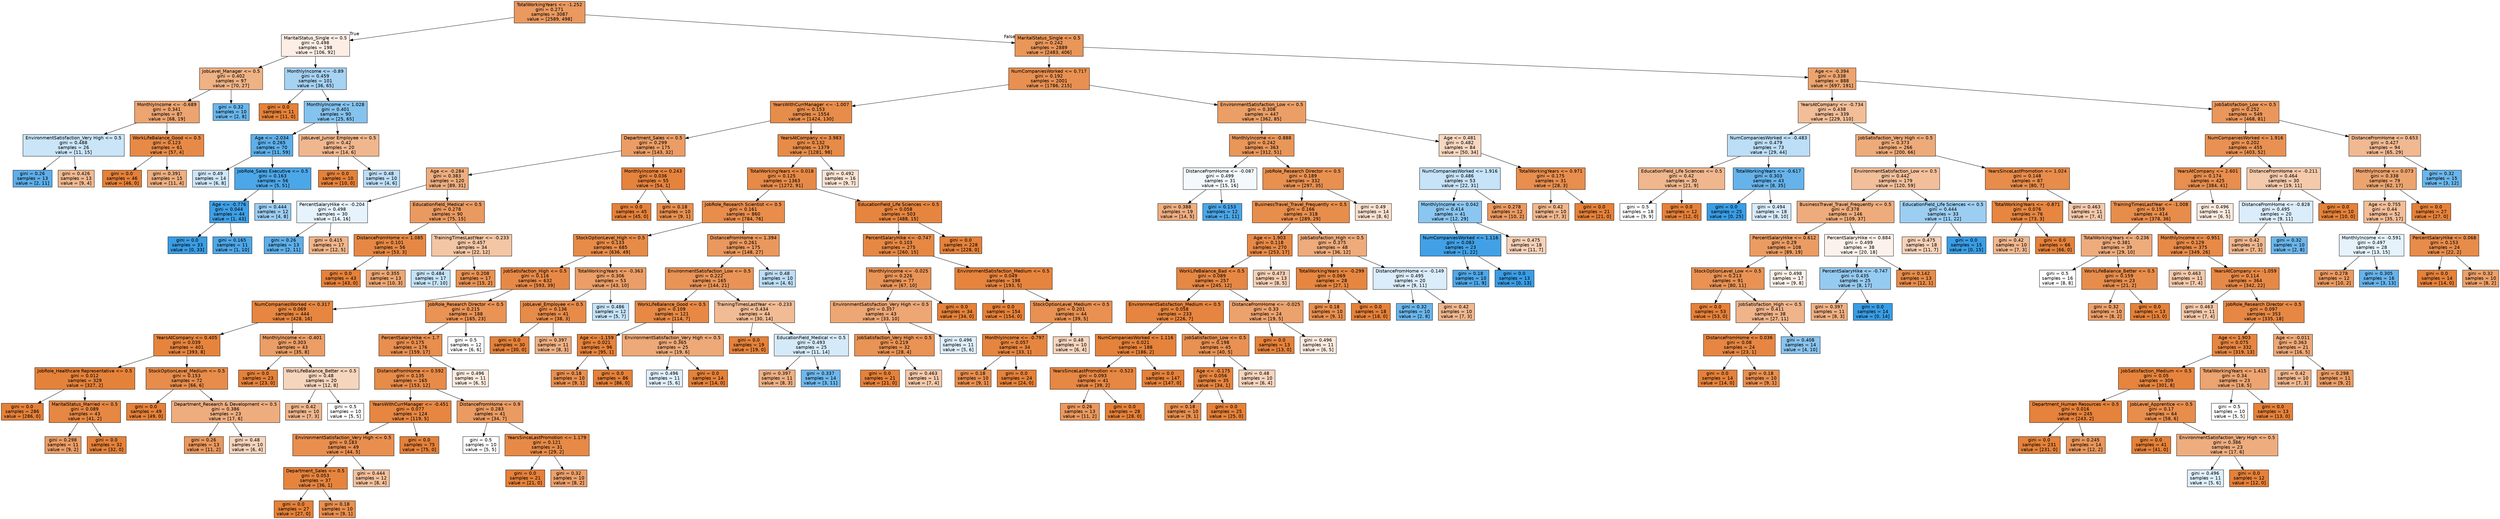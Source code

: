 digraph Tree {
node [shape=box, style="filled", color="black", fontname="helvetica"] ;
edge [fontname="helvetica"] ;
0 [label="TotalWorkingYears <= -1.252\ngini = 0.271\nsamples = 3087\nvalue = [2589, 498]", fillcolor="#ea995f"] ;
1 [label="MaritalStatus_Single <= 0.5\ngini = 0.498\nsamples = 198\nvalue = [106, 92]", fillcolor="#fceee5"] ;
0 -> 1 [labeldistance=2.5, labelangle=45, headlabel="True"] ;
2 [label="JobLevel_Manager <= 0.5\ngini = 0.402\nsamples = 97\nvalue = [70, 27]", fillcolor="#efb285"] ;
1 -> 2 ;
3 [label="MonthlyIncome <= -0.689\ngini = 0.341\nsamples = 87\nvalue = [68, 19]", fillcolor="#eca470"] ;
2 -> 3 ;
4 [label="EnvironmentSatisfaction_Very High <= 0.5\ngini = 0.488\nsamples = 26\nvalue = [11, 15]", fillcolor="#cae5f8"] ;
3 -> 4 ;
5 [label="gini = 0.26\nsamples = 13\nvalue = [2, 11]", fillcolor="#5dafea"] ;
4 -> 5 ;
6 [label="gini = 0.426\nsamples = 13\nvalue = [9, 4]", fillcolor="#f1b991"] ;
4 -> 6 ;
7 [label="WorkLifeBalance_Good <= 0.5\ngini = 0.123\nsamples = 61\nvalue = [57, 4]", fillcolor="#e78a47"] ;
3 -> 7 ;
8 [label="gini = 0.0\nsamples = 46\nvalue = [46, 0]", fillcolor="#e58139"] ;
7 -> 8 ;
9 [label="gini = 0.391\nsamples = 15\nvalue = [11, 4]", fillcolor="#eeaf81"] ;
7 -> 9 ;
10 [label="gini = 0.32\nsamples = 10\nvalue = [2, 8]", fillcolor="#6ab6ec"] ;
2 -> 10 ;
11 [label="MonthlyIncome <= -0.89\ngini = 0.459\nsamples = 101\nvalue = [36, 65]", fillcolor="#a7d3f3"] ;
1 -> 11 ;
12 [label="gini = 0.0\nsamples = 11\nvalue = [11, 0]", fillcolor="#e58139"] ;
11 -> 12 ;
13 [label="MonthlyIncome <= 1.028\ngini = 0.401\nsamples = 90\nvalue = [25, 65]", fillcolor="#85c3ef"] ;
11 -> 13 ;
14 [label="Age <= -2.034\ngini = 0.265\nsamples = 70\nvalue = [11, 59]", fillcolor="#5eafea"] ;
13 -> 14 ;
15 [label="gini = 0.49\nsamples = 14\nvalue = [6, 8]", fillcolor="#cee6f8"] ;
14 -> 15 ;
16 [label="JobRole_Sales Executive <= 0.5\ngini = 0.163\nsamples = 56\nvalue = [5, 51]", fillcolor="#4ca7e8"] ;
14 -> 16 ;
17 [label="Age <= -0.776\ngini = 0.044\nsamples = 44\nvalue = [1, 43]", fillcolor="#3e9fe6"] ;
16 -> 17 ;
18 [label="gini = 0.0\nsamples = 33\nvalue = [0, 33]", fillcolor="#399de5"] ;
17 -> 18 ;
19 [label="gini = 0.165\nsamples = 11\nvalue = [1, 10]", fillcolor="#4da7e8"] ;
17 -> 19 ;
20 [label="gini = 0.444\nsamples = 12\nvalue = [4, 8]", fillcolor="#9ccef2"] ;
16 -> 20 ;
21 [label="JobLevel_Junior Employee <= 0.5\ngini = 0.42\nsamples = 20\nvalue = [14, 6]", fillcolor="#f0b78e"] ;
13 -> 21 ;
22 [label="gini = 0.0\nsamples = 10\nvalue = [10, 0]", fillcolor="#e58139"] ;
21 -> 22 ;
23 [label="gini = 0.48\nsamples = 10\nvalue = [4, 6]", fillcolor="#bddef6"] ;
21 -> 23 ;
24 [label="MaritalStatus_Single <= 0.5\ngini = 0.242\nsamples = 2889\nvalue = [2483, 406]", fillcolor="#e99659"] ;
0 -> 24 [labeldistance=2.5, labelangle=-45, headlabel="False"] ;
25 [label="NumCompaniesWorked <= 0.717\ngini = 0.192\nsamples = 2001\nvalue = [1786, 215]", fillcolor="#e89051"] ;
24 -> 25 ;
26 [label="YearsWithCurrManager <= -1.007\ngini = 0.153\nsamples = 1554\nvalue = [1424, 130]", fillcolor="#e78d4b"] ;
25 -> 26 ;
27 [label="Department_Sales <= 0.5\ngini = 0.299\nsamples = 175\nvalue = [143, 32]", fillcolor="#eb9d65"] ;
26 -> 27 ;
28 [label="Age <= -0.284\ngini = 0.383\nsamples = 120\nvalue = [89, 31]", fillcolor="#eead7e"] ;
27 -> 28 ;
29 [label="PercentSalaryHike <= -0.204\ngini = 0.498\nsamples = 30\nvalue = [14, 16]", fillcolor="#e6f3fc"] ;
28 -> 29 ;
30 [label="gini = 0.26\nsamples = 13\nvalue = [2, 11]", fillcolor="#5dafea"] ;
29 -> 30 ;
31 [label="gini = 0.415\nsamples = 17\nvalue = [12, 5]", fillcolor="#f0b58b"] ;
29 -> 31 ;
32 [label="EducationField_Medical <= 0.5\ngini = 0.278\nsamples = 90\nvalue = [75, 15]", fillcolor="#ea9a61"] ;
28 -> 32 ;
33 [label="DistanceFromHome <= 1.085\ngini = 0.101\nsamples = 56\nvalue = [53, 3]", fillcolor="#e68844"] ;
32 -> 33 ;
34 [label="gini = 0.0\nsamples = 43\nvalue = [43, 0]", fillcolor="#e58139"] ;
33 -> 34 ;
35 [label="gini = 0.355\nsamples = 13\nvalue = [10, 3]", fillcolor="#eda774"] ;
33 -> 35 ;
36 [label="TrainingTimesLastYear <= -0.233\ngini = 0.457\nsamples = 34\nvalue = [22, 12]", fillcolor="#f3c6a5"] ;
32 -> 36 ;
37 [label="gini = 0.484\nsamples = 17\nvalue = [7, 10]", fillcolor="#c4e2f7"] ;
36 -> 37 ;
38 [label="gini = 0.208\nsamples = 17\nvalue = [15, 2]", fillcolor="#e89253"] ;
36 -> 38 ;
39 [label="MonthlyIncome <= 0.243\ngini = 0.036\nsamples = 55\nvalue = [54, 1]", fillcolor="#e5833d"] ;
27 -> 39 ;
40 [label="gini = 0.0\nsamples = 45\nvalue = [45, 0]", fillcolor="#e58139"] ;
39 -> 40 ;
41 [label="gini = 0.18\nsamples = 10\nvalue = [9, 1]", fillcolor="#e88f4f"] ;
39 -> 41 ;
42 [label="YearsAtCompany <= 3.983\ngini = 0.132\nsamples = 1379\nvalue = [1281, 98]", fillcolor="#e78b48"] ;
26 -> 42 ;
43 [label="TotalWorkingYears <= 0.018\ngini = 0.125\nsamples = 1363\nvalue = [1272, 91]", fillcolor="#e78a47"] ;
42 -> 43 ;
44 [label="JobRole_Research Scientist <= 0.5\ngini = 0.161\nsamples = 860\nvalue = [784, 76]", fillcolor="#e88d4c"] ;
43 -> 44 ;
45 [label="StockOptionLevel_High <= 0.5\ngini = 0.133\nsamples = 685\nvalue = [636, 49]", fillcolor="#e78b48"] ;
44 -> 45 ;
46 [label="JobSatisfaction_High <= 0.5\ngini = 0.116\nsamples = 632\nvalue = [593, 39]", fillcolor="#e78946"] ;
45 -> 46 ;
47 [label="NumCompaniesWorked <= 0.317\ngini = 0.069\nsamples = 444\nvalue = [428, 16]", fillcolor="#e68640"] ;
46 -> 47 ;
48 [label="YearsAtCompany <= 0.405\ngini = 0.039\nsamples = 401\nvalue = [393, 8]", fillcolor="#e6843d"] ;
47 -> 48 ;
49 [label="JobRole_Healthcare Representative <= 0.5\ngini = 0.012\nsamples = 329\nvalue = [327, 2]", fillcolor="#e5823a"] ;
48 -> 49 ;
50 [label="gini = 0.0\nsamples = 286\nvalue = [286, 0]", fillcolor="#e58139"] ;
49 -> 50 ;
51 [label="MaritalStatus_Married <= 0.5\ngini = 0.089\nsamples = 43\nvalue = [41, 2]", fillcolor="#e68743"] ;
49 -> 51 ;
52 [label="gini = 0.298\nsamples = 11\nvalue = [9, 2]", fillcolor="#eb9d65"] ;
51 -> 52 ;
53 [label="gini = 0.0\nsamples = 32\nvalue = [32, 0]", fillcolor="#e58139"] ;
51 -> 53 ;
54 [label="StockOptionLevel_Medium <= 0.5\ngini = 0.153\nsamples = 72\nvalue = [66, 6]", fillcolor="#e78c4b"] ;
48 -> 54 ;
55 [label="gini = 0.0\nsamples = 49\nvalue = [49, 0]", fillcolor="#e58139"] ;
54 -> 55 ;
56 [label="Department_Research & Development <= 0.5\ngini = 0.386\nsamples = 23\nvalue = [17, 6]", fillcolor="#eead7f"] ;
54 -> 56 ;
57 [label="gini = 0.26\nsamples = 13\nvalue = [11, 2]", fillcolor="#ea985d"] ;
56 -> 57 ;
58 [label="gini = 0.48\nsamples = 10\nvalue = [6, 4]", fillcolor="#f6d5bd"] ;
56 -> 58 ;
59 [label="MonthlyIncome <= -0.401\ngini = 0.303\nsamples = 43\nvalue = [35, 8]", fillcolor="#eb9e66"] ;
47 -> 59 ;
60 [label="gini = 0.0\nsamples = 23\nvalue = [23, 0]", fillcolor="#e58139"] ;
59 -> 60 ;
61 [label="WorkLifeBalance_Better <= 0.5\ngini = 0.48\nsamples = 20\nvalue = [12, 8]", fillcolor="#f6d5bd"] ;
59 -> 61 ;
62 [label="gini = 0.42\nsamples = 10\nvalue = [7, 3]", fillcolor="#f0b78e"] ;
61 -> 62 ;
63 [label="gini = 0.5\nsamples = 10\nvalue = [5, 5]", fillcolor="#ffffff"] ;
61 -> 63 ;
64 [label="JobRole_Research Director <= 0.5\ngini = 0.215\nsamples = 188\nvalue = [165, 23]", fillcolor="#e99355"] ;
46 -> 64 ;
65 [label="PercentSalaryHike <= 1.7\ngini = 0.175\nsamples = 176\nvalue = [159, 17]", fillcolor="#e88e4e"] ;
64 -> 65 ;
66 [label="DistanceFromHome <= 0.592\ngini = 0.135\nsamples = 165\nvalue = [153, 12]", fillcolor="#e78b49"] ;
65 -> 66 ;
67 [label="YearsWithCurrManager <= -0.451\ngini = 0.077\nsamples = 124\nvalue = [119, 5]", fillcolor="#e68641"] ;
66 -> 67 ;
68 [label="EnvironmentSatisfaction_Very High <= 0.5\ngini = 0.183\nsamples = 49\nvalue = [44, 5]", fillcolor="#e88f50"] ;
67 -> 68 ;
69 [label="Department_Sales <= 0.5\ngini = 0.053\nsamples = 37\nvalue = [36, 1]", fillcolor="#e6843e"] ;
68 -> 69 ;
70 [label="gini = 0.0\nsamples = 27\nvalue = [27, 0]", fillcolor="#e58139"] ;
69 -> 70 ;
71 [label="gini = 0.18\nsamples = 10\nvalue = [9, 1]", fillcolor="#e88f4f"] ;
69 -> 71 ;
72 [label="gini = 0.444\nsamples = 12\nvalue = [8, 4]", fillcolor="#f2c09c"] ;
68 -> 72 ;
73 [label="gini = 0.0\nsamples = 75\nvalue = [75, 0]", fillcolor="#e58139"] ;
67 -> 73 ;
74 [label="DistanceFromHome <= 0.9\ngini = 0.283\nsamples = 41\nvalue = [34, 7]", fillcolor="#ea9b62"] ;
66 -> 74 ;
75 [label="gini = 0.5\nsamples = 10\nvalue = [5, 5]", fillcolor="#ffffff"] ;
74 -> 75 ;
76 [label="YearsSinceLastPromotion <= 1.179\ngini = 0.121\nsamples = 31\nvalue = [29, 2]", fillcolor="#e78a47"] ;
74 -> 76 ;
77 [label="gini = 0.0\nsamples = 21\nvalue = [21, 0]", fillcolor="#e58139"] ;
76 -> 77 ;
78 [label="gini = 0.32\nsamples = 10\nvalue = [8, 2]", fillcolor="#eca06a"] ;
76 -> 78 ;
79 [label="gini = 0.496\nsamples = 11\nvalue = [6, 5]", fillcolor="#fbeade"] ;
65 -> 79 ;
80 [label="gini = 0.5\nsamples = 12\nvalue = [6, 6]", fillcolor="#ffffff"] ;
64 -> 80 ;
81 [label="TotalWorkingYears <= -0.363\ngini = 0.306\nsamples = 53\nvalue = [43, 10]", fillcolor="#eb9e67"] ;
45 -> 81 ;
82 [label="JobLevel_Employee <= 0.5\ngini = 0.136\nsamples = 41\nvalue = [38, 3]", fillcolor="#e78b49"] ;
81 -> 82 ;
83 [label="gini = 0.0\nsamples = 30\nvalue = [30, 0]", fillcolor="#e58139"] ;
82 -> 83 ;
84 [label="gini = 0.397\nsamples = 11\nvalue = [8, 3]", fillcolor="#efb083"] ;
82 -> 84 ;
85 [label="gini = 0.486\nsamples = 12\nvalue = [5, 7]", fillcolor="#c6e3f8"] ;
81 -> 85 ;
86 [label="DistanceFromHome <= 1.394\ngini = 0.261\nsamples = 175\nvalue = [148, 27]", fillcolor="#ea985d"] ;
44 -> 86 ;
87 [label="EnvironmentSatisfaction_Low <= 0.5\ngini = 0.222\nsamples = 165\nvalue = [144, 21]", fillcolor="#e99356"] ;
86 -> 87 ;
88 [label="WorkLifeBalance_Good <= 0.5\ngini = 0.109\nsamples = 121\nvalue = [114, 7]", fillcolor="#e78945"] ;
87 -> 88 ;
89 [label="Age <= -1.159\ngini = 0.021\nsamples = 96\nvalue = [95, 1]", fillcolor="#e5823b"] ;
88 -> 89 ;
90 [label="gini = 0.18\nsamples = 10\nvalue = [9, 1]", fillcolor="#e88f4f"] ;
89 -> 90 ;
91 [label="gini = 0.0\nsamples = 86\nvalue = [86, 0]", fillcolor="#e58139"] ;
89 -> 91 ;
92 [label="EnvironmentSatisfaction_Very High <= 0.5\ngini = 0.365\nsamples = 25\nvalue = [19, 6]", fillcolor="#eda978"] ;
88 -> 92 ;
93 [label="gini = 0.496\nsamples = 11\nvalue = [5, 6]", fillcolor="#deeffb"] ;
92 -> 93 ;
94 [label="gini = 0.0\nsamples = 14\nvalue = [14, 0]", fillcolor="#e58139"] ;
92 -> 94 ;
95 [label="TrainingTimesLastYear <= -0.233\ngini = 0.434\nsamples = 44\nvalue = [30, 14]", fillcolor="#f1bc95"] ;
87 -> 95 ;
96 [label="gini = 0.0\nsamples = 19\nvalue = [19, 0]", fillcolor="#e58139"] ;
95 -> 96 ;
97 [label="EducationField_Medical <= 0.5\ngini = 0.493\nsamples = 25\nvalue = [11, 14]", fillcolor="#d5eaf9"] ;
95 -> 97 ;
98 [label="gini = 0.397\nsamples = 11\nvalue = [8, 3]", fillcolor="#efb083"] ;
97 -> 98 ;
99 [label="gini = 0.337\nsamples = 14\nvalue = [3, 11]", fillcolor="#6fb8ec"] ;
97 -> 99 ;
100 [label="gini = 0.48\nsamples = 10\nvalue = [4, 6]", fillcolor="#bddef6"] ;
86 -> 100 ;
101 [label="EducationField_Life Sciences <= 0.5\ngini = 0.058\nsamples = 503\nvalue = [488, 15]", fillcolor="#e6853f"] ;
43 -> 101 ;
102 [label="PercentSalaryHike <= -0.747\ngini = 0.103\nsamples = 275\nvalue = [260, 15]", fillcolor="#e68844"] ;
101 -> 102 ;
103 [label="MonthlyIncome <= -0.025\ngini = 0.226\nsamples = 77\nvalue = [67, 10]", fillcolor="#e99457"] ;
102 -> 103 ;
104 [label="EnvironmentSatisfaction_Very High <= 0.5\ngini = 0.357\nsamples = 43\nvalue = [33, 10]", fillcolor="#eda775"] ;
103 -> 104 ;
105 [label="JobSatisfaction_Very High <= 0.5\ngini = 0.219\nsamples = 32\nvalue = [28, 4]", fillcolor="#e99355"] ;
104 -> 105 ;
106 [label="gini = 0.0\nsamples = 21\nvalue = [21, 0]", fillcolor="#e58139"] ;
105 -> 106 ;
107 [label="gini = 0.463\nsamples = 11\nvalue = [7, 4]", fillcolor="#f4c9aa"] ;
105 -> 107 ;
108 [label="gini = 0.496\nsamples = 11\nvalue = [5, 6]", fillcolor="#deeffb"] ;
104 -> 108 ;
109 [label="gini = 0.0\nsamples = 34\nvalue = [34, 0]", fillcolor="#e58139"] ;
103 -> 109 ;
110 [label="EnvironmentSatisfaction_Medium <= 0.5\ngini = 0.049\nsamples = 198\nvalue = [193, 5]", fillcolor="#e6843e"] ;
102 -> 110 ;
111 [label="gini = 0.0\nsamples = 154\nvalue = [154, 0]", fillcolor="#e58139"] ;
110 -> 111 ;
112 [label="StockOptionLevel_Medium <= 0.5\ngini = 0.201\nsamples = 44\nvalue = [39, 5]", fillcolor="#e89152"] ;
110 -> 112 ;
113 [label="MonthlyIncome <= -0.797\ngini = 0.057\nsamples = 34\nvalue = [33, 1]", fillcolor="#e6853f"] ;
112 -> 113 ;
114 [label="gini = 0.18\nsamples = 10\nvalue = [9, 1]", fillcolor="#e88f4f"] ;
113 -> 114 ;
115 [label="gini = 0.0\nsamples = 24\nvalue = [24, 0]", fillcolor="#e58139"] ;
113 -> 115 ;
116 [label="gini = 0.48\nsamples = 10\nvalue = [6, 4]", fillcolor="#f6d5bd"] ;
112 -> 116 ;
117 [label="gini = 0.0\nsamples = 228\nvalue = [228, 0]", fillcolor="#e58139"] ;
101 -> 117 ;
118 [label="gini = 0.492\nsamples = 16\nvalue = [9, 7]", fillcolor="#f9e3d3"] ;
42 -> 118 ;
119 [label="EnvironmentSatisfaction_Low <= 0.5\ngini = 0.308\nsamples = 447\nvalue = [362, 85]", fillcolor="#eb9f67"] ;
25 -> 119 ;
120 [label="MonthlyIncome <= -0.888\ngini = 0.242\nsamples = 363\nvalue = [312, 51]", fillcolor="#e99659"] ;
119 -> 120 ;
121 [label="DistanceFromHome <= -0.087\ngini = 0.499\nsamples = 31\nvalue = [15, 16]", fillcolor="#f3f9fd"] ;
120 -> 121 ;
122 [label="gini = 0.388\nsamples = 19\nvalue = [14, 5]", fillcolor="#eeae80"] ;
121 -> 122 ;
123 [label="gini = 0.153\nsamples = 12\nvalue = [1, 11]", fillcolor="#4ba6e7"] ;
121 -> 123 ;
124 [label="JobRole_Research Director <= 0.5\ngini = 0.189\nsamples = 332\nvalue = [297, 35]", fillcolor="#e89050"] ;
120 -> 124 ;
125 [label="BusinessTravel_Travel_Frequently <= 0.5\ngini = 0.166\nsamples = 318\nvalue = [289, 29]", fillcolor="#e88e4d"] ;
124 -> 125 ;
126 [label="Age <= 1.903\ngini = 0.118\nsamples = 270\nvalue = [253, 17]", fillcolor="#e78946"] ;
125 -> 126 ;
127 [label="WorkLifeBalance_Bad <= 0.5\ngini = 0.089\nsamples = 257\nvalue = [245, 12]", fillcolor="#e68743"] ;
126 -> 127 ;
128 [label="EnvironmentSatisfaction_Medium <= 0.5\ngini = 0.058\nsamples = 233\nvalue = [226, 7]", fillcolor="#e6853f"] ;
127 -> 128 ;
129 [label="NumCompaniesWorked <= 1.116\ngini = 0.021\nsamples = 188\nvalue = [186, 2]", fillcolor="#e5823b"] ;
128 -> 129 ;
130 [label="YearsSinceLastPromotion <= -0.523\ngini = 0.093\nsamples = 41\nvalue = [39, 2]", fillcolor="#e68743"] ;
129 -> 130 ;
131 [label="gini = 0.26\nsamples = 13\nvalue = [11, 2]", fillcolor="#ea985d"] ;
130 -> 131 ;
132 [label="gini = 0.0\nsamples = 28\nvalue = [28, 0]", fillcolor="#e58139"] ;
130 -> 132 ;
133 [label="gini = 0.0\nsamples = 147\nvalue = [147, 0]", fillcolor="#e58139"] ;
129 -> 133 ;
134 [label="JobSatisfaction_Low <= 0.5\ngini = 0.198\nsamples = 45\nvalue = [40, 5]", fillcolor="#e89152"] ;
128 -> 134 ;
135 [label="Age <= -0.175\ngini = 0.056\nsamples = 35\nvalue = [34, 1]", fillcolor="#e6853f"] ;
134 -> 135 ;
136 [label="gini = 0.18\nsamples = 10\nvalue = [9, 1]", fillcolor="#e88f4f"] ;
135 -> 136 ;
137 [label="gini = 0.0\nsamples = 25\nvalue = [25, 0]", fillcolor="#e58139"] ;
135 -> 137 ;
138 [label="gini = 0.48\nsamples = 10\nvalue = [6, 4]", fillcolor="#f6d5bd"] ;
134 -> 138 ;
139 [label="DistanceFromHome <= -0.025\ngini = 0.33\nsamples = 24\nvalue = [19, 5]", fillcolor="#eca26d"] ;
127 -> 139 ;
140 [label="gini = 0.0\nsamples = 13\nvalue = [13, 0]", fillcolor="#e58139"] ;
139 -> 140 ;
141 [label="gini = 0.496\nsamples = 11\nvalue = [6, 5]", fillcolor="#fbeade"] ;
139 -> 141 ;
142 [label="gini = 0.473\nsamples = 13\nvalue = [8, 5]", fillcolor="#f5d0b5"] ;
126 -> 142 ;
143 [label="JobSatisfaction_High <= 0.5\ngini = 0.375\nsamples = 48\nvalue = [36, 12]", fillcolor="#eeab7b"] ;
125 -> 143 ;
144 [label="TotalWorkingYears <= -0.299\ngini = 0.069\nsamples = 28\nvalue = [27, 1]", fillcolor="#e68640"] ;
143 -> 144 ;
145 [label="gini = 0.18\nsamples = 10\nvalue = [9, 1]", fillcolor="#e88f4f"] ;
144 -> 145 ;
146 [label="gini = 0.0\nsamples = 18\nvalue = [18, 0]", fillcolor="#e58139"] ;
144 -> 146 ;
147 [label="DistanceFromHome <= -0.149\ngini = 0.495\nsamples = 20\nvalue = [9, 11]", fillcolor="#dbedfa"] ;
143 -> 147 ;
148 [label="gini = 0.32\nsamples = 10\nvalue = [2, 8]", fillcolor="#6ab6ec"] ;
147 -> 148 ;
149 [label="gini = 0.42\nsamples = 10\nvalue = [7, 3]", fillcolor="#f0b78e"] ;
147 -> 149 ;
150 [label="gini = 0.49\nsamples = 14\nvalue = [8, 6]", fillcolor="#f8e0ce"] ;
124 -> 150 ;
151 [label="Age <= 0.481\ngini = 0.482\nsamples = 84\nvalue = [50, 34]", fillcolor="#f7d7c0"] ;
119 -> 151 ;
152 [label="NumCompaniesWorked <= 1.916\ngini = 0.486\nsamples = 53\nvalue = [22, 31]", fillcolor="#c6e3f7"] ;
151 -> 152 ;
153 [label="MonthlyIncome <= 0.042\ngini = 0.414\nsamples = 41\nvalue = [12, 29]", fillcolor="#8bc6f0"] ;
152 -> 153 ;
154 [label="NumCompaniesWorked <= 1.116\ngini = 0.083\nsamples = 23\nvalue = [1, 22]", fillcolor="#42a1e6"] ;
153 -> 154 ;
155 [label="gini = 0.18\nsamples = 10\nvalue = [1, 9]", fillcolor="#4fa8e8"] ;
154 -> 155 ;
156 [label="gini = 0.0\nsamples = 13\nvalue = [0, 13]", fillcolor="#399de5"] ;
154 -> 156 ;
157 [label="gini = 0.475\nsamples = 18\nvalue = [11, 7]", fillcolor="#f6d1b7"] ;
153 -> 157 ;
158 [label="gini = 0.278\nsamples = 12\nvalue = [10, 2]", fillcolor="#ea9a61"] ;
152 -> 158 ;
159 [label="TotalWorkingYears <= 0.971\ngini = 0.175\nsamples = 31\nvalue = [28, 3]", fillcolor="#e88e4e"] ;
151 -> 159 ;
160 [label="gini = 0.42\nsamples = 10\nvalue = [7, 3]", fillcolor="#f0b78e"] ;
159 -> 160 ;
161 [label="gini = 0.0\nsamples = 21\nvalue = [21, 0]", fillcolor="#e58139"] ;
159 -> 161 ;
162 [label="Age <= -0.394\ngini = 0.338\nsamples = 888\nvalue = [697, 191]", fillcolor="#eca46f"] ;
24 -> 162 ;
163 [label="YearsAtCompany <= -0.734\ngini = 0.438\nsamples = 339\nvalue = [229, 110]", fillcolor="#f1be98"] ;
162 -> 163 ;
164 [label="NumCompaniesWorked <= -0.483\ngini = 0.479\nsamples = 73\nvalue = [29, 44]", fillcolor="#bcdef6"] ;
163 -> 164 ;
165 [label="EducationField_Life Sciences <= 0.5\ngini = 0.42\nsamples = 30\nvalue = [21, 9]", fillcolor="#f0b78e"] ;
164 -> 165 ;
166 [label="gini = 0.5\nsamples = 18\nvalue = [9, 9]", fillcolor="#ffffff"] ;
165 -> 166 ;
167 [label="gini = 0.0\nsamples = 12\nvalue = [12, 0]", fillcolor="#e58139"] ;
165 -> 167 ;
168 [label="TotalWorkingYears <= -0.617\ngini = 0.303\nsamples = 43\nvalue = [8, 35]", fillcolor="#66b3eb"] ;
164 -> 168 ;
169 [label="gini = 0.0\nsamples = 25\nvalue = [0, 25]", fillcolor="#399de5"] ;
168 -> 169 ;
170 [label="gini = 0.494\nsamples = 18\nvalue = [8, 10]", fillcolor="#d7ebfa"] ;
168 -> 170 ;
171 [label="JobSatisfaction_Very High <= 0.5\ngini = 0.373\nsamples = 266\nvalue = [200, 66]", fillcolor="#eeab7a"] ;
163 -> 171 ;
172 [label="EnvironmentSatisfaction_Low <= 0.5\ngini = 0.442\nsamples = 179\nvalue = [120, 59]", fillcolor="#f2bf9a"] ;
171 -> 172 ;
173 [label="BusinessTravel_Travel_Frequently <= 0.5\ngini = 0.378\nsamples = 146\nvalue = [109, 37]", fillcolor="#eeac7c"] ;
172 -> 173 ;
174 [label="PercentSalaryHike <= 0.612\ngini = 0.29\nsamples = 108\nvalue = [89, 19]", fillcolor="#eb9c63"] ;
173 -> 174 ;
175 [label="StockOptionLevel_Low <= 0.5\ngini = 0.213\nsamples = 91\nvalue = [80, 11]", fillcolor="#e99254"] ;
174 -> 175 ;
176 [label="gini = 0.0\nsamples = 53\nvalue = [53, 0]", fillcolor="#e58139"] ;
175 -> 176 ;
177 [label="JobSatisfaction_High <= 0.5\ngini = 0.411\nsamples = 38\nvalue = [27, 11]", fillcolor="#f0b48a"] ;
175 -> 177 ;
178 [label="DistanceFromHome <= 0.036\ngini = 0.08\nsamples = 24\nvalue = [23, 1]", fillcolor="#e68642"] ;
177 -> 178 ;
179 [label="gini = 0.0\nsamples = 14\nvalue = [14, 0]", fillcolor="#e58139"] ;
178 -> 179 ;
180 [label="gini = 0.18\nsamples = 10\nvalue = [9, 1]", fillcolor="#e88f4f"] ;
178 -> 180 ;
181 [label="gini = 0.408\nsamples = 14\nvalue = [4, 10]", fillcolor="#88c4ef"] ;
177 -> 181 ;
182 [label="gini = 0.498\nsamples = 17\nvalue = [9, 8]", fillcolor="#fcf1e9"] ;
174 -> 182 ;
183 [label="PercentSalaryHike <= 0.884\ngini = 0.499\nsamples = 38\nvalue = [20, 18]", fillcolor="#fcf2eb"] ;
173 -> 183 ;
184 [label="PercentSalaryHike <= -0.747\ngini = 0.435\nsamples = 25\nvalue = [8, 17]", fillcolor="#96cbf1"] ;
183 -> 184 ;
185 [label="gini = 0.397\nsamples = 11\nvalue = [8, 3]", fillcolor="#efb083"] ;
184 -> 185 ;
186 [label="gini = 0.0\nsamples = 14\nvalue = [0, 14]", fillcolor="#399de5"] ;
184 -> 186 ;
187 [label="gini = 0.142\nsamples = 13\nvalue = [12, 1]", fillcolor="#e78c49"] ;
183 -> 187 ;
188 [label="EducationField_Life Sciences <= 0.5\ngini = 0.444\nsamples = 33\nvalue = [11, 22]", fillcolor="#9ccef2"] ;
172 -> 188 ;
189 [label="gini = 0.475\nsamples = 18\nvalue = [11, 7]", fillcolor="#f6d1b7"] ;
188 -> 189 ;
190 [label="gini = 0.0\nsamples = 15\nvalue = [0, 15]", fillcolor="#399de5"] ;
188 -> 190 ;
191 [label="YearsSinceLastPromotion <= 1.024\ngini = 0.148\nsamples = 87\nvalue = [80, 7]", fillcolor="#e78c4a"] ;
171 -> 191 ;
192 [label="TotalWorkingYears <= -0.871\ngini = 0.076\nsamples = 76\nvalue = [73, 3]", fillcolor="#e68641"] ;
191 -> 192 ;
193 [label="gini = 0.42\nsamples = 10\nvalue = [7, 3]", fillcolor="#f0b78e"] ;
192 -> 193 ;
194 [label="gini = 0.0\nsamples = 66\nvalue = [66, 0]", fillcolor="#e58139"] ;
192 -> 194 ;
195 [label="gini = 0.463\nsamples = 11\nvalue = [7, 4]", fillcolor="#f4c9aa"] ;
191 -> 195 ;
196 [label="JobSatisfaction_Low <= 0.5\ngini = 0.252\nsamples = 549\nvalue = [468, 81]", fillcolor="#ea975b"] ;
162 -> 196 ;
197 [label="NumCompaniesWorked <= 1.916\ngini = 0.202\nsamples = 455\nvalue = [403, 52]", fillcolor="#e89153"] ;
196 -> 197 ;
198 [label="YearsAtCompany <= 2.601\ngini = 0.174\nsamples = 425\nvalue = [384, 41]", fillcolor="#e88e4e"] ;
197 -> 198 ;
199 [label="TrainingTimesLastYear <= -1.008\ngini = 0.159\nsamples = 414\nvalue = [378, 36]", fillcolor="#e78d4c"] ;
198 -> 199 ;
200 [label="TotalWorkingYears <= -0.236\ngini = 0.381\nsamples = 39\nvalue = [29, 10]", fillcolor="#eeac7d"] ;
199 -> 200 ;
201 [label="gini = 0.5\nsamples = 16\nvalue = [8, 8]", fillcolor="#ffffff"] ;
200 -> 201 ;
202 [label="WorkLifeBalance_Better <= 0.5\ngini = 0.159\nsamples = 23\nvalue = [21, 2]", fillcolor="#e78d4c"] ;
200 -> 202 ;
203 [label="gini = 0.32\nsamples = 10\nvalue = [8, 2]", fillcolor="#eca06a"] ;
202 -> 203 ;
204 [label="gini = 0.0\nsamples = 13\nvalue = [13, 0]", fillcolor="#e58139"] ;
202 -> 204 ;
205 [label="MonthlyIncome <= -0.951\ngini = 0.129\nsamples = 375\nvalue = [349, 26]", fillcolor="#e78a48"] ;
199 -> 205 ;
206 [label="gini = 0.463\nsamples = 11\nvalue = [7, 4]", fillcolor="#f4c9aa"] ;
205 -> 206 ;
207 [label="YearsAtCompany <= -1.059\ngini = 0.114\nsamples = 364\nvalue = [342, 22]", fillcolor="#e78946"] ;
205 -> 207 ;
208 [label="gini = 0.463\nsamples = 11\nvalue = [7, 4]", fillcolor="#f4c9aa"] ;
207 -> 208 ;
209 [label="JobRole_Research Director <= 0.5\ngini = 0.097\nsamples = 353\nvalue = [335, 18]", fillcolor="#e68844"] ;
207 -> 209 ;
210 [label="Age <= 1.903\ngini = 0.075\nsamples = 332\nvalue = [319, 13]", fillcolor="#e68641"] ;
209 -> 210 ;
211 [label="JobSatisfaction_Medium <= 0.5\ngini = 0.05\nsamples = 309\nvalue = [301, 8]", fillcolor="#e6843e"] ;
210 -> 211 ;
212 [label="Department_Human Resources <= 0.5\ngini = 0.016\nsamples = 245\nvalue = [243, 2]", fillcolor="#e5823b"] ;
211 -> 212 ;
213 [label="gini = 0.0\nsamples = 231\nvalue = [231, 0]", fillcolor="#e58139"] ;
212 -> 213 ;
214 [label="gini = 0.245\nsamples = 14\nvalue = [12, 2]", fillcolor="#e9965a"] ;
212 -> 214 ;
215 [label="JobLevel_Apprentice <= 0.5\ngini = 0.17\nsamples = 64\nvalue = [58, 6]", fillcolor="#e88e4d"] ;
211 -> 215 ;
216 [label="gini = 0.0\nsamples = 41\nvalue = [41, 0]", fillcolor="#e58139"] ;
215 -> 216 ;
217 [label="EnvironmentSatisfaction_Very High <= 0.5\ngini = 0.386\nsamples = 23\nvalue = [17, 6]", fillcolor="#eead7f"] ;
215 -> 217 ;
218 [label="gini = 0.496\nsamples = 11\nvalue = [5, 6]", fillcolor="#deeffb"] ;
217 -> 218 ;
219 [label="gini = 0.0\nsamples = 12\nvalue = [12, 0]", fillcolor="#e58139"] ;
217 -> 219 ;
220 [label="TotalWorkingYears <= 1.415\ngini = 0.34\nsamples = 23\nvalue = [18, 5]", fillcolor="#eca470"] ;
210 -> 220 ;
221 [label="gini = 0.5\nsamples = 10\nvalue = [5, 5]", fillcolor="#ffffff"] ;
220 -> 221 ;
222 [label="gini = 0.0\nsamples = 13\nvalue = [13, 0]", fillcolor="#e58139"] ;
220 -> 222 ;
223 [label="Age <= -0.011\ngini = 0.363\nsamples = 21\nvalue = [16, 5]", fillcolor="#eda877"] ;
209 -> 223 ;
224 [label="gini = 0.42\nsamples = 10\nvalue = [7, 3]", fillcolor="#f0b78e"] ;
223 -> 224 ;
225 [label="gini = 0.298\nsamples = 11\nvalue = [9, 2]", fillcolor="#eb9d65"] ;
223 -> 225 ;
226 [label="gini = 0.496\nsamples = 11\nvalue = [6, 5]", fillcolor="#fbeade"] ;
198 -> 226 ;
227 [label="DistanceFromHome <= -0.211\ngini = 0.464\nsamples = 30\nvalue = [19, 11]", fillcolor="#f4caac"] ;
197 -> 227 ;
228 [label="DistanceFromHome <= -0.828\ngini = 0.495\nsamples = 20\nvalue = [9, 11]", fillcolor="#dbedfa"] ;
227 -> 228 ;
229 [label="gini = 0.42\nsamples = 10\nvalue = [7, 3]", fillcolor="#f0b78e"] ;
228 -> 229 ;
230 [label="gini = 0.32\nsamples = 10\nvalue = [2, 8]", fillcolor="#6ab6ec"] ;
228 -> 230 ;
231 [label="gini = 0.0\nsamples = 10\nvalue = [10, 0]", fillcolor="#e58139"] ;
227 -> 231 ;
232 [label="DistanceFromHome <= 0.653\ngini = 0.427\nsamples = 94\nvalue = [65, 29]", fillcolor="#f1b991"] ;
196 -> 232 ;
233 [label="MonthlyIncome <= 0.073\ngini = 0.338\nsamples = 79\nvalue = [62, 17]", fillcolor="#eca46f"] ;
232 -> 233 ;
234 [label="Age <= 0.755\ngini = 0.44\nsamples = 52\nvalue = [35, 17]", fillcolor="#f2be99"] ;
233 -> 234 ;
235 [label="MonthlyIncome <= -0.591\ngini = 0.497\nsamples = 28\nvalue = [13, 15]", fillcolor="#e5f2fc"] ;
234 -> 235 ;
236 [label="gini = 0.278\nsamples = 12\nvalue = [10, 2]", fillcolor="#ea9a61"] ;
235 -> 236 ;
237 [label="gini = 0.305\nsamples = 16\nvalue = [3, 13]", fillcolor="#67b4eb"] ;
235 -> 237 ;
238 [label="PercentSalaryHike <= 0.068\ngini = 0.153\nsamples = 24\nvalue = [22, 2]", fillcolor="#e78c4b"] ;
234 -> 238 ;
239 [label="gini = 0.0\nsamples = 14\nvalue = [14, 0]", fillcolor="#e58139"] ;
238 -> 239 ;
240 [label="gini = 0.32\nsamples = 10\nvalue = [8, 2]", fillcolor="#eca06a"] ;
238 -> 240 ;
241 [label="gini = 0.0\nsamples = 27\nvalue = [27, 0]", fillcolor="#e58139"] ;
233 -> 241 ;
242 [label="gini = 0.32\nsamples = 15\nvalue = [3, 12]", fillcolor="#6ab6ec"] ;
232 -> 242 ;
}
